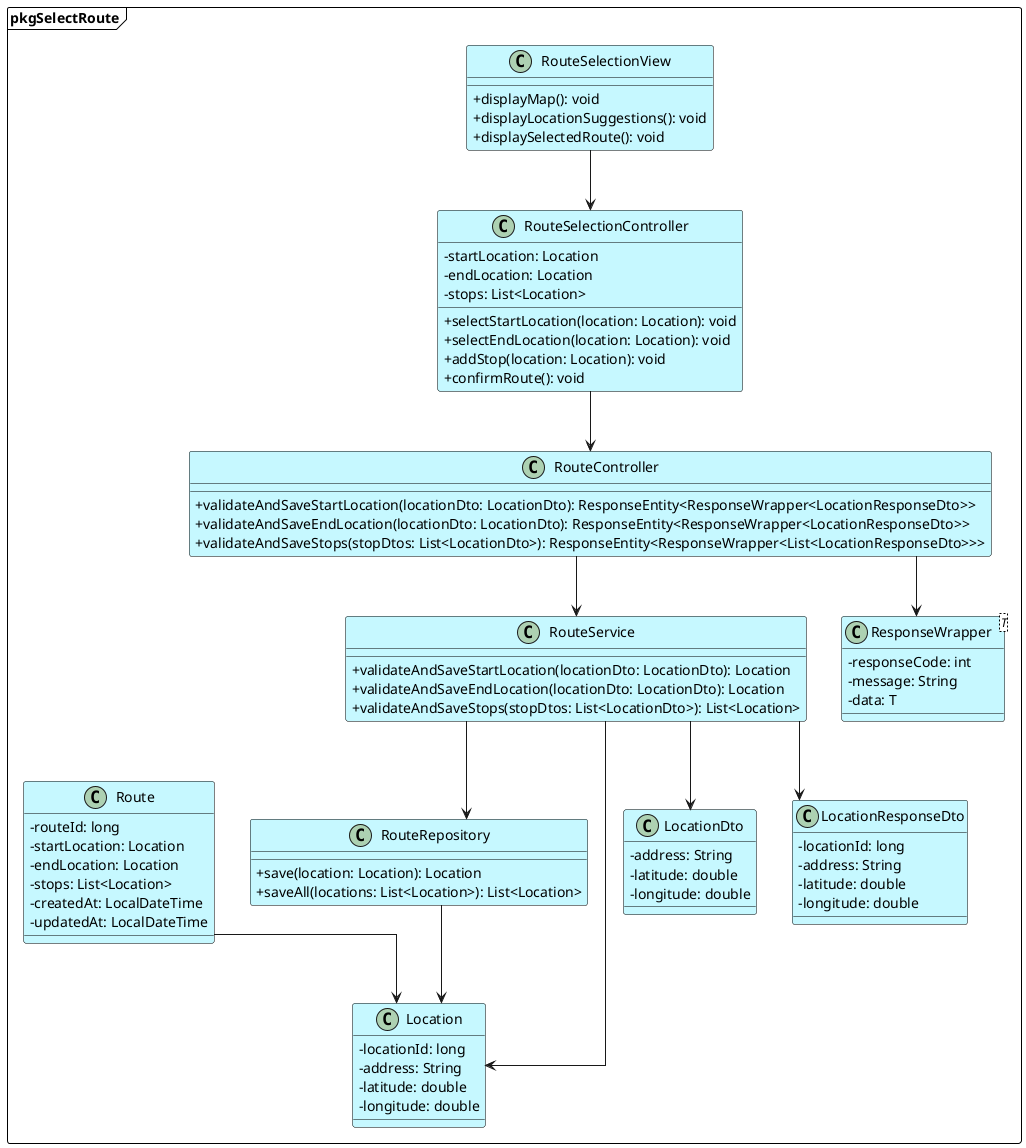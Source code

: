 @startuml SelectRoute
skinparam classAttributeIconSize 0
skinparam linetype ortho

skinparam BackgroundColor #ffffff
skinparam class {
    BackgroundColor #c6f8ff
    BorderColor #000000
}

skinparam package {
    BackgroundColor #ffffff
    BorderColor #000000
}

package pkgSelectRoute <<Frame>>{


        class RouteSelectionView {
            + displayMap(): void
            + displayLocationSuggestions(): void
            + displaySelectedRoute(): void
        }

        class RouteSelectionController {
            - startLocation: Location
            - endLocation: Location
            - stops: List<Location>
            + selectStartLocation(location: Location): void
            + selectEndLocation(location: Location): void
            + addStop(location: Location): void
            + confirmRoute(): void
        }
    
        class RouteController {
            + validateAndSaveStartLocation(locationDto: LocationDto): ResponseEntity<ResponseWrapper<LocationResponseDto>>
            + validateAndSaveEndLocation(locationDto: LocationDto): ResponseEntity<ResponseWrapper<LocationResponseDto>>
            + validateAndSaveStops(stopDtos: List<LocationDto>): ResponseEntity<ResponseWrapper<List<LocationResponseDto>>>
        }
    
        class RouteService {
            + validateAndSaveStartLocation(locationDto: LocationDto): Location
            + validateAndSaveEndLocation(locationDto: LocationDto): Location
            + validateAndSaveStops(stopDtos: List<LocationDto>): List<Location>
        }

        class RouteRepository {
            + save(location: Location): Location
            + saveAll(locations: List<Location>): List<Location>
        }
    
        class LocationDto {
            - address: String
            - latitude: double
            - longitude: double
        }

        class LocationResponseDto {
            - locationId: long
            - address: String
            - latitude: double
            - longitude: double
        }

        class ResponseWrapper<T> {
            - responseCode: int
            - message: String
            - data: T
        }
  
        class Location {
            - locationId: long
            - address: String
            - latitude: double
            - longitude: double
        }

        class Route {
            - routeId: long
            - startLocation: Location
            - endLocation: Location
            - stops: List<Location>
            - createdAt: LocalDateTime
            - updatedAt: LocalDateTime
        }
    

    RouteSelectionView --> RouteSelectionController
    RouteSelectionController --> RouteController
    RouteController --> RouteService
    RouteService --> RouteRepository
    RouteService --> LocationDto
    RouteService --> LocationResponseDto
    RouteController --> ResponseWrapper
    RouteService --> Location
    RouteRepository --> Location
    Route --> Location

}

@enduml